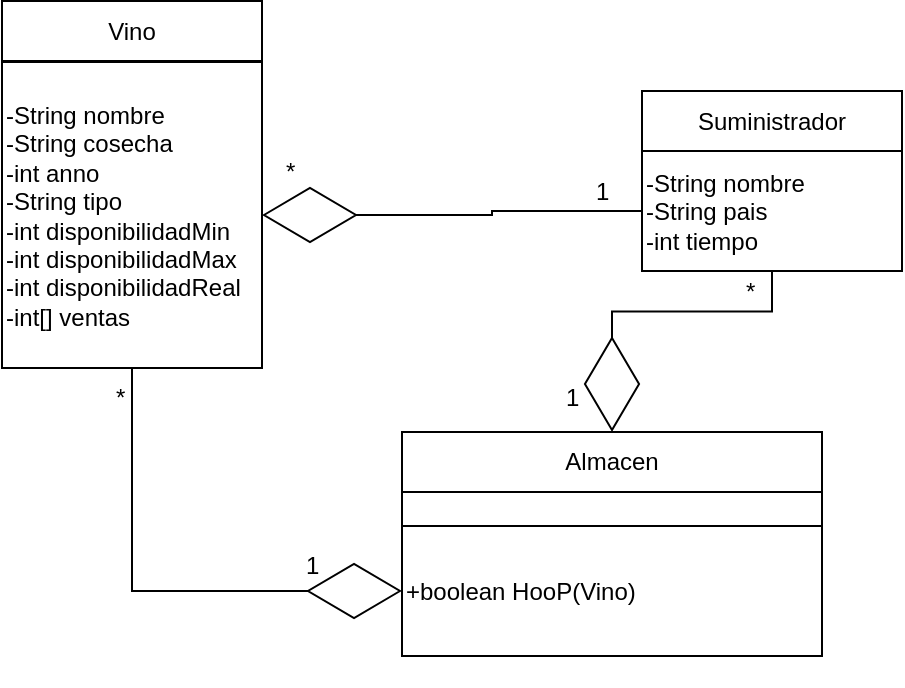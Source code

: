 <mxfile pages="1" version="11.2.4" type="device"><diagram id="ktTa69bZBt4ik20VmYmZ" name="Page-1"><mxGraphModel dx="1355" dy="827" grid="1" gridSize="10" guides="1" tooltips="1" connect="1" arrows="1" fold="1" page="1" pageScale="1" pageWidth="850" pageHeight="1100" math="0" shadow="0"><root><mxCell id="0"/><mxCell id="1" parent="0"/><mxCell id="vFCv5_OXKaK7vrEySfGa-3" value="Vino" style="rounded=0;whiteSpace=wrap;html=1;" parent="1" vertex="1"><mxGeometry x="170" y="67.5" width="130" height="30" as="geometry"/></mxCell><mxCell id="vFCv5_OXKaK7vrEySfGa-22" style="edgeStyle=orthogonalEdgeStyle;rounded=0;orthogonalLoop=1;jettySize=auto;html=1;exitX=0.5;exitY=1;exitDx=0;exitDy=0;entryX=0;entryY=0.5;entryDx=0;entryDy=0;endArrow=diamondThin;endFill=0;endSize=45;strokeColor=#000000;" parent="1" source="vFCv5_OXKaK7vrEySfGa-4" target="NElFAxr1gH-vco--tqsQ-2" edge="1"><mxGeometry relative="1" as="geometry"><mxPoint x="235" y="300" as="sourcePoint"/></mxGeometry></mxCell><mxCell id="vFCv5_OXKaK7vrEySfGa-4" value="-String nombre&lt;br&gt;-String cosecha&lt;br&gt;-int anno&lt;br&gt;-String tipo&lt;br&gt;-int disponibilidadMin&lt;br&gt;-int disponibilidadMax&lt;br&gt;-int disponibilidadReal&lt;br&gt;-int[] ventas" style="rounded=0;whiteSpace=wrap;html=1;align=left;" parent="1" vertex="1"><mxGeometry x="170" y="98" width="130" height="153" as="geometry"/></mxCell><mxCell id="vFCv5_OXKaK7vrEySfGa-5" value="Suministrador" style="rounded=0;whiteSpace=wrap;html=1;" parent="1" vertex="1"><mxGeometry x="490" y="112.5" width="130" height="30" as="geometry"/></mxCell><mxCell id="vFCv5_OXKaK7vrEySfGa-21" style="edgeStyle=orthogonalEdgeStyle;rounded=0;orthogonalLoop=1;jettySize=auto;html=1;exitX=0.5;exitY=1;exitDx=0;exitDy=0;entryX=0.5;entryY=0;entryDx=0;entryDy=0;endArrow=diamondThin;endFill=0;endSize=45;strokeColor=#000000;" parent="1" source="vFCv5_OXKaK7vrEySfGa-6" target="vFCv5_OXKaK7vrEySfGa-10" edge="1"><mxGeometry relative="1" as="geometry"/></mxCell><mxCell id="Ib0bpACXDy2kOh_0XHJo-2" style="edgeStyle=orthogonalEdgeStyle;rounded=0;orthogonalLoop=1;jettySize=auto;html=1;exitX=0;exitY=0.5;exitDx=0;exitDy=0;entryX=1;entryY=0.5;entryDx=0;entryDy=0;endArrow=diamondThin;endFill=0;endSize=45;" parent="1" source="vFCv5_OXKaK7vrEySfGa-6" target="vFCv5_OXKaK7vrEySfGa-4" edge="1"><mxGeometry relative="1" as="geometry"/></mxCell><mxCell id="vFCv5_OXKaK7vrEySfGa-6" value="-String nombre&lt;br&gt;-String pais&lt;br&gt;-int tiempo" style="rounded=0;whiteSpace=wrap;html=1;align=left;" parent="1" vertex="1"><mxGeometry x="490" y="142.5" width="130" height="60" as="geometry"/></mxCell><mxCell id="vFCv5_OXKaK7vrEySfGa-10" value="Almacen" style="rounded=0;whiteSpace=wrap;html=1;" parent="1" vertex="1"><mxGeometry x="370" y="283" width="210" height="30" as="geometry"/></mxCell><mxCell id="vFCv5_OXKaK7vrEySfGa-11" value="" style="rounded=0;whiteSpace=wrap;html=1;align=left;" parent="1" vertex="1"><mxGeometry x="370" y="313" width="210" height="17" as="geometry"/></mxCell><mxCell id="NElFAxr1gH-vco--tqsQ-2" value="+boolean HooP(Vino)" style="rounded=0;whiteSpace=wrap;html=1;align=left;" parent="1" vertex="1"><mxGeometry x="370" y="330" width="210" height="65" as="geometry"/></mxCell><mxCell id="iNQAI0usbdxh3YQ9rJb9-4" value="1&lt;br&gt;" style="text;html=1;resizable=0;points=[];autosize=1;align=left;verticalAlign=top;spacingTop=-4;" vertex="1" parent="1"><mxGeometry x="450" y="255.5" width="20" height="20" as="geometry"/></mxCell><mxCell id="iNQAI0usbdxh3YQ9rJb9-5" value="1&lt;br&gt;" style="text;html=1;resizable=0;points=[];autosize=1;align=left;verticalAlign=top;spacingTop=-4;" vertex="1" parent="1"><mxGeometry x="320" y="340" width="20" height="20" as="geometry"/></mxCell><mxCell id="iNQAI0usbdxh3YQ9rJb9-6" value="*&lt;br&gt;" style="text;html=1;resizable=0;points=[];autosize=1;align=left;verticalAlign=top;spacingTop=-4;" vertex="1" parent="1"><mxGeometry x="540" y="203" width="20" height="20" as="geometry"/></mxCell><mxCell id="iNQAI0usbdxh3YQ9rJb9-9" value="*" style="text;html=1;resizable=0;points=[];autosize=1;align=left;verticalAlign=top;spacingTop=-4;" vertex="1" parent="1"><mxGeometry x="225" y="255.5" width="20" height="20" as="geometry"/></mxCell><mxCell id="iNQAI0usbdxh3YQ9rJb9-10" value="1" style="text;html=1;resizable=0;points=[];autosize=1;align=left;verticalAlign=top;spacingTop=-4;" vertex="1" parent="1"><mxGeometry x="465" y="152.5" width="20" height="20" as="geometry"/></mxCell><mxCell id="iNQAI0usbdxh3YQ9rJb9-11" value="*" style="text;html=1;resizable=0;points=[];autosize=1;align=left;verticalAlign=top;spacingTop=-4;" vertex="1" parent="1"><mxGeometry x="310" y="142.5" width="20" height="20" as="geometry"/></mxCell></root></mxGraphModel></diagram></mxfile>